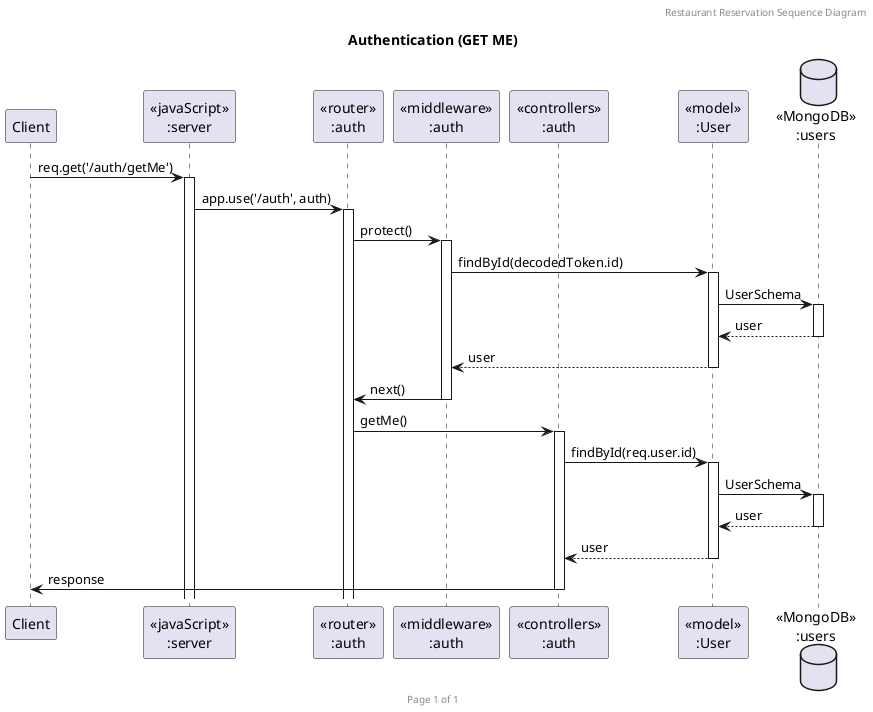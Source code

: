 @startuml Authentication (GET ME)

header Restaurant Reservation Sequence Diagram
footer Page %page% of %lastpage%
title "Authentication (GET ME)"

participant "Client" as client
participant "<<javaScript>>\n:server" as server
participant "<<router>>\n:auth" as routerAuth
participant "<<middleware>>\n:auth" as middlewareAuth
participant "<<controllers>>\n:auth" as controllersAuth
participant "<<model>>\n:User" as modelUser
database "<<MongoDB>>\n:users" as UsersDatabase

' GET ME
client->server ++:req.get('/auth/getMe')
server->routerAuth ++:app.use('/auth', auth)
routerAuth -> middlewareAuth ++:protect()
middlewareAuth -> modelUser ++:findById(decodedToken.id)
modelUser -> UsersDatabase ++:UserSchema
UsersDatabase --> modelUser --:user
modelUser --> middlewareAuth --:user
middlewareAuth -> routerAuth --: next()
routerAuth -> controllersAuth ++:getMe()
controllersAuth->modelUser ++:findById(req.user.id)
modelUser ->UsersDatabase ++:UserSchema 
UsersDatabase --> modelUser --:user
controllersAuth <-- modelUser --:user
controllersAuth->client --:response

@enduml